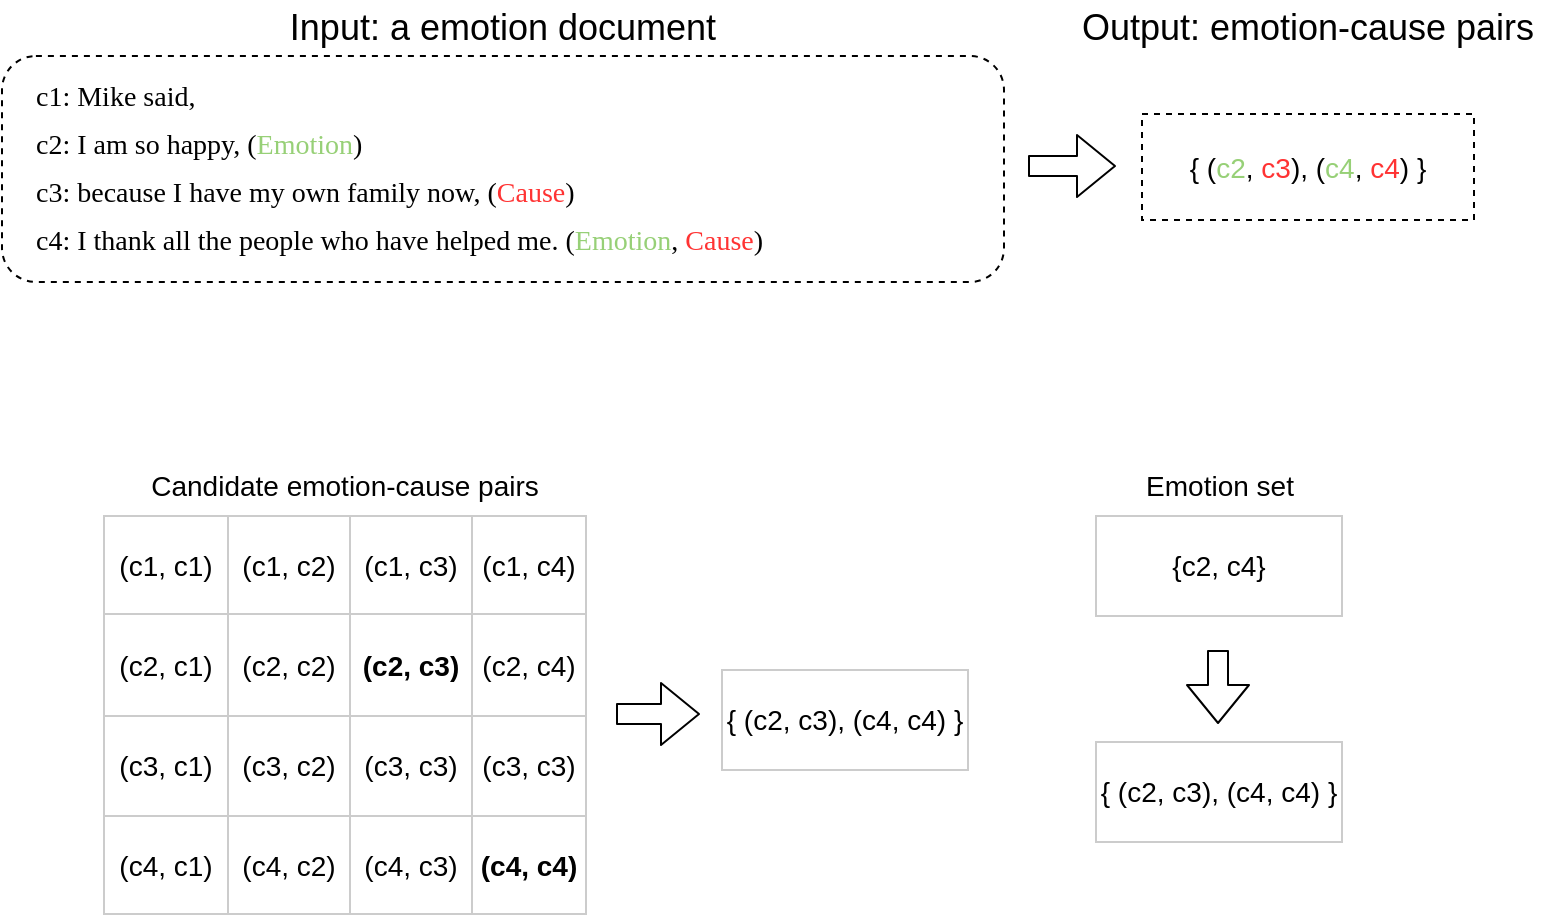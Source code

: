 <mxfile version="14.8.6" type="github">
  <diagram id="4_BCtRtNaMnRbEcq8JJH" name="Page-1">
    <mxGraphModel dx="898" dy="490" grid="0" gridSize="10" guides="1" tooltips="1" connect="1" arrows="1" fold="1" page="1" pageScale="1" pageWidth="827" pageHeight="1169" background="none" math="0" shadow="0">
      <root>
        <mxCell id="0" />
        <mxCell id="1" parent="0" />
        <mxCell id="9JfLr56fLFELNTdt5D4B-2" value="" style="rounded=1;whiteSpace=wrap;html=1;dashed=1;strokeWidth=1;perimeterSpacing=1;" parent="1" vertex="1">
          <mxGeometry x="33" y="86" width="501" height="113" as="geometry" />
        </mxCell>
        <mxCell id="9JfLr56fLFELNTdt5D4B-1" value="&lt;p&gt;&lt;font face=&quot;Verdana&quot; style=&quot;line-height: 200%&quot;&gt;&lt;font style=&quot;font-size: 14px&quot;&gt;&lt;font&gt;c1: Mike said,&lt;br&gt;&lt;/font&gt;&lt;font&gt;c2: I am so happy, (&lt;font color=&quot;#97d077&quot;&gt;Emotion&lt;/font&gt;)&lt;br&gt;&lt;/font&gt;&lt;font&gt;c3: because I have my own family now, (&lt;font color=&quot;#ff3333&quot;&gt;Cause&lt;/font&gt;)&lt;br&gt;&lt;/font&gt;&lt;font&gt;c4: I thank all the people who have helped me. (&lt;font color=&quot;#97d077&quot;&gt;Emotion&lt;/font&gt;,&lt;font color=&quot;#ea6b66&quot;&gt; &lt;/font&gt;&lt;font color=&quot;#ff3333&quot;&gt;Cause&lt;/font&gt;)&lt;/font&gt;&lt;/font&gt;&lt;br&gt;&lt;/font&gt;&lt;/p&gt;" style="text;html=1;strokeColor=none;fillColor=none;align=left;verticalAlign=middle;whiteSpace=wrap;rounded=0;strokeWidth=9;perimeterSpacing=1;" parent="1" vertex="1">
          <mxGeometry x="48" y="89" width="488" height="105" as="geometry" />
        </mxCell>
        <mxCell id="9JfLr56fLFELNTdt5D4B-5" value="&lt;font style=&quot;font-size: 18px&quot;&gt;Input: a emotion document&lt;/font&gt;" style="text;html=1;strokeColor=none;fillColor=none;align=center;verticalAlign=middle;whiteSpace=wrap;rounded=0;dashed=1;" parent="1" vertex="1">
          <mxGeometry x="162" y="58" width="243" height="28" as="geometry" />
        </mxCell>
        <mxCell id="9JfLr56fLFELNTdt5D4B-7" value="&lt;font style=&quot;font-size: 18px&quot;&gt;Output: emotion-cause pairs&lt;/font&gt;" style="text;html=1;strokeColor=none;fillColor=none;align=center;verticalAlign=middle;whiteSpace=wrap;rounded=0;dashed=1;" parent="1" vertex="1">
          <mxGeometry x="567" y="58" width="238" height="28" as="geometry" />
        </mxCell>
        <mxCell id="9JfLr56fLFELNTdt5D4B-13" value="&lt;font style=&quot;font-size: 14px&quot;&gt;{ (&lt;font color=&quot;#97d077&quot;&gt;c2&lt;/font&gt;, &lt;font color=&quot;#ff3333&quot;&gt;c3&lt;/font&gt;), (&lt;font color=&quot;#97d077&quot;&gt;c4&lt;/font&gt;, &lt;font color=&quot;#ff3333&quot;&gt;c4&lt;/font&gt;) }&lt;/font&gt;" style="rounded=0;whiteSpace=wrap;html=1;dashed=1;strokeWidth=1;" parent="1" vertex="1">
          <mxGeometry x="603" y="115" width="166" height="53" as="geometry" />
        </mxCell>
        <mxCell id="9JfLr56fLFELNTdt5D4B-15" value="" style="endArrow=classic;html=1;shape=flexArrow;" parent="1" edge="1">
          <mxGeometry width="50" height="50" relative="1" as="geometry">
            <mxPoint x="546" y="141" as="sourcePoint" />
            <mxPoint x="590" y="141" as="targetPoint" />
          </mxGeometry>
        </mxCell>
        <mxCell id="tjy2EWPSMk6jfCMkUfoy-2" value="" style="shape=table;startSize=0;container=1;collapsible=0;childLayout=tableLayout;strokeColor=#CCCCCC;" parent="1" vertex="1">
          <mxGeometry x="84" y="316" width="241" height="199" as="geometry" />
        </mxCell>
        <mxCell id="tjy2EWPSMk6jfCMkUfoy-3" value="" style="shape=partialRectangle;collapsible=0;dropTarget=0;pointerEvents=0;fillColor=none;top=0;left=0;bottom=0;right=0;points=[[0,0.5],[1,0.5]];portConstraint=eastwest;" parent="tjy2EWPSMk6jfCMkUfoy-2" vertex="1">
          <mxGeometry width="241" height="49" as="geometry" />
        </mxCell>
        <mxCell id="tjy2EWPSMk6jfCMkUfoy-4" value="&lt;font style=&quot;font-size: 14px&quot;&gt;(c1, c1)&lt;/font&gt;" style="shape=partialRectangle;html=1;whiteSpace=wrap;connectable=0;overflow=hidden;fillColor=none;top=0;left=0;bottom=0;right=0;" parent="tjy2EWPSMk6jfCMkUfoy-3" vertex="1">
          <mxGeometry width="62" height="49" as="geometry" />
        </mxCell>
        <mxCell id="tjy2EWPSMk6jfCMkUfoy-5" value="&lt;font style=&quot;font-size: 14px&quot;&gt;(c1, c2)&lt;/font&gt;" style="shape=partialRectangle;html=1;whiteSpace=wrap;connectable=0;overflow=hidden;fillColor=none;top=0;left=0;bottom=0;right=0;" parent="tjy2EWPSMk6jfCMkUfoy-3" vertex="1">
          <mxGeometry x="62" width="61" height="49" as="geometry" />
        </mxCell>
        <mxCell id="tjy2EWPSMk6jfCMkUfoy-6" value="&lt;span&gt;&lt;font style=&quot;font-size: 14px&quot;&gt;(c1, c3)&lt;/font&gt;&lt;/span&gt;" style="shape=partialRectangle;html=1;whiteSpace=wrap;connectable=0;overflow=hidden;fillColor=none;top=0;left=0;bottom=0;right=0;" parent="tjy2EWPSMk6jfCMkUfoy-3" vertex="1">
          <mxGeometry x="123" width="61" height="49" as="geometry" />
        </mxCell>
        <mxCell id="tjy2EWPSMk6jfCMkUfoy-7" value="&lt;span&gt;&lt;font style=&quot;font-size: 14px&quot;&gt;(c1, c4)&lt;/font&gt;&lt;/span&gt;" style="shape=partialRectangle;html=1;whiteSpace=wrap;connectable=0;overflow=hidden;fillColor=none;top=0;left=0;bottom=0;right=0;" parent="tjy2EWPSMk6jfCMkUfoy-3" vertex="1">
          <mxGeometry x="184" width="57" height="49" as="geometry" />
        </mxCell>
        <mxCell id="tjy2EWPSMk6jfCMkUfoy-8" value="" style="shape=partialRectangle;collapsible=0;dropTarget=0;pointerEvents=0;fillColor=none;top=0;left=0;bottom=0;right=0;points=[[0,0.5],[1,0.5]];portConstraint=eastwest;" parent="tjy2EWPSMk6jfCMkUfoy-2" vertex="1">
          <mxGeometry y="49" width="241" height="51" as="geometry" />
        </mxCell>
        <mxCell id="tjy2EWPSMk6jfCMkUfoy-9" value="&lt;font style=&quot;font-size: 14px&quot;&gt;(c2, c1)&lt;/font&gt;" style="shape=partialRectangle;html=1;whiteSpace=wrap;connectable=0;overflow=hidden;fillColor=none;top=0;left=0;bottom=0;right=0;" parent="tjy2EWPSMk6jfCMkUfoy-8" vertex="1">
          <mxGeometry width="62" height="51" as="geometry" />
        </mxCell>
        <mxCell id="tjy2EWPSMk6jfCMkUfoy-10" value="&lt;span style=&quot;font-size: 14px&quot;&gt;(c2, c2)&lt;/span&gt;" style="shape=partialRectangle;html=1;whiteSpace=wrap;connectable=0;overflow=hidden;fillColor=none;top=0;left=0;bottom=0;right=0;" parent="tjy2EWPSMk6jfCMkUfoy-8" vertex="1">
          <mxGeometry x="62" width="61" height="51" as="geometry" />
        </mxCell>
        <mxCell id="tjy2EWPSMk6jfCMkUfoy-11" value="&lt;span style=&quot;font-size: 14px&quot;&gt;&lt;b&gt;(c2, c3)&lt;/b&gt;&lt;/span&gt;" style="shape=partialRectangle;html=1;whiteSpace=wrap;connectable=0;overflow=hidden;fillColor=none;top=0;left=0;bottom=0;right=0;" parent="tjy2EWPSMk6jfCMkUfoy-8" vertex="1">
          <mxGeometry x="123" width="61" height="51" as="geometry" />
        </mxCell>
        <mxCell id="tjy2EWPSMk6jfCMkUfoy-12" value="&lt;span style=&quot;font-size: 14px&quot;&gt;(c2, c4)&lt;/span&gt;" style="shape=partialRectangle;html=1;whiteSpace=wrap;connectable=0;overflow=hidden;fillColor=none;top=0;left=0;bottom=0;right=0;" parent="tjy2EWPSMk6jfCMkUfoy-8" vertex="1">
          <mxGeometry x="184" width="57" height="51" as="geometry" />
        </mxCell>
        <mxCell id="tjy2EWPSMk6jfCMkUfoy-13" value="" style="shape=partialRectangle;collapsible=0;dropTarget=0;pointerEvents=0;fillColor=none;top=0;left=0;bottom=0;right=0;points=[[0,0.5],[1,0.5]];portConstraint=eastwest;" parent="tjy2EWPSMk6jfCMkUfoy-2" vertex="1">
          <mxGeometry y="100" width="241" height="50" as="geometry" />
        </mxCell>
        <mxCell id="tjy2EWPSMk6jfCMkUfoy-14" value="&lt;span style=&quot;font-size: 14px&quot;&gt;(c3, c1)&lt;/span&gt;" style="shape=partialRectangle;html=1;whiteSpace=wrap;connectable=0;overflow=hidden;fillColor=none;top=0;left=0;bottom=0;right=0;" parent="tjy2EWPSMk6jfCMkUfoy-13" vertex="1">
          <mxGeometry width="62" height="50" as="geometry" />
        </mxCell>
        <mxCell id="tjy2EWPSMk6jfCMkUfoy-15" value="&lt;span style=&quot;font-size: 14px&quot;&gt;(c3, c2)&lt;/span&gt;" style="shape=partialRectangle;html=1;whiteSpace=wrap;connectable=0;overflow=hidden;fillColor=none;top=0;left=0;bottom=0;right=0;" parent="tjy2EWPSMk6jfCMkUfoy-13" vertex="1">
          <mxGeometry x="62" width="61" height="50" as="geometry" />
        </mxCell>
        <mxCell id="tjy2EWPSMk6jfCMkUfoy-16" value="&lt;span style=&quot;font-size: 14px&quot;&gt;(c3, c3)&lt;/span&gt;" style="shape=partialRectangle;html=1;whiteSpace=wrap;connectable=0;overflow=hidden;fillColor=none;top=0;left=0;bottom=0;right=0;" parent="tjy2EWPSMk6jfCMkUfoy-13" vertex="1">
          <mxGeometry x="123" width="61" height="50" as="geometry" />
        </mxCell>
        <mxCell id="tjy2EWPSMk6jfCMkUfoy-17" value="&lt;span style=&quot;font-size: 14px&quot;&gt;(c3, c3)&lt;/span&gt;" style="shape=partialRectangle;html=1;whiteSpace=wrap;connectable=0;overflow=hidden;fillColor=none;top=0;left=0;bottom=0;right=0;" parent="tjy2EWPSMk6jfCMkUfoy-13" vertex="1">
          <mxGeometry x="184" width="57" height="50" as="geometry" />
        </mxCell>
        <mxCell id="tjy2EWPSMk6jfCMkUfoy-18" value="" style="shape=partialRectangle;collapsible=0;dropTarget=0;pointerEvents=0;fillColor=none;top=0;left=0;bottom=0;right=0;points=[[0,0.5],[1,0.5]];portConstraint=eastwest;" parent="tjy2EWPSMk6jfCMkUfoy-2" vertex="1">
          <mxGeometry y="150" width="241" height="49" as="geometry" />
        </mxCell>
        <mxCell id="tjy2EWPSMk6jfCMkUfoy-19" value="&lt;span style=&quot;font-size: 14px&quot;&gt;(c4, c1)&lt;/span&gt;" style="shape=partialRectangle;html=1;whiteSpace=wrap;connectable=0;overflow=hidden;fillColor=none;top=0;left=0;bottom=0;right=0;" parent="tjy2EWPSMk6jfCMkUfoy-18" vertex="1">
          <mxGeometry width="62" height="49" as="geometry" />
        </mxCell>
        <mxCell id="tjy2EWPSMk6jfCMkUfoy-20" value="&lt;span style=&quot;font-size: 14px&quot;&gt;(c4, c2)&lt;/span&gt;" style="shape=partialRectangle;html=1;whiteSpace=wrap;connectable=0;overflow=hidden;fillColor=none;top=0;left=0;bottom=0;right=0;" parent="tjy2EWPSMk6jfCMkUfoy-18" vertex="1">
          <mxGeometry x="62" width="61" height="49" as="geometry" />
        </mxCell>
        <mxCell id="tjy2EWPSMk6jfCMkUfoy-21" value="&lt;span style=&quot;font-size: 14px&quot;&gt;(c4, c3)&lt;/span&gt;" style="shape=partialRectangle;html=1;whiteSpace=wrap;connectable=0;overflow=hidden;fillColor=none;top=0;left=0;bottom=0;right=0;" parent="tjy2EWPSMk6jfCMkUfoy-18" vertex="1">
          <mxGeometry x="123" width="61" height="49" as="geometry" />
        </mxCell>
        <mxCell id="tjy2EWPSMk6jfCMkUfoy-22" value="&lt;span style=&quot;font-size: 14px&quot;&gt;&lt;b&gt;(c4, c4)&lt;/b&gt;&lt;/span&gt;" style="shape=partialRectangle;html=1;whiteSpace=wrap;connectable=0;overflow=hidden;fillColor=none;top=0;left=0;bottom=0;right=0;" parent="tjy2EWPSMk6jfCMkUfoy-18" vertex="1">
          <mxGeometry x="184" width="57" height="49" as="geometry" />
        </mxCell>
        <mxCell id="tjy2EWPSMk6jfCMkUfoy-28" value="" style="endArrow=classic;html=1;shape=flexArrow;" parent="1" edge="1">
          <mxGeometry width="50" height="50" relative="1" as="geometry">
            <mxPoint x="340" y="415" as="sourcePoint" />
            <mxPoint x="382" y="415" as="targetPoint" />
          </mxGeometry>
        </mxCell>
        <mxCell id="tjy2EWPSMk6jfCMkUfoy-29" value="&lt;font style=&quot;font-size: 14px&quot;&gt;{ (c2, c3), (c4, c4) }&lt;/font&gt;" style="rounded=0;whiteSpace=wrap;html=1;strokeWidth=1;strokeColor=#CCCCCC;" parent="1" vertex="1">
          <mxGeometry x="393" y="393" width="123" height="50" as="geometry" />
        </mxCell>
        <mxCell id="tjy2EWPSMk6jfCMkUfoy-30" value="&lt;font style=&quot;font-size: 14px&quot;&gt;{c2, c4}&lt;/font&gt;" style="rounded=0;whiteSpace=wrap;html=1;strokeWidth=1;strokeColor=#CCCCCC;" parent="1" vertex="1">
          <mxGeometry x="580" y="316" width="123" height="50" as="geometry" />
        </mxCell>
        <mxCell id="tjy2EWPSMk6jfCMkUfoy-31" value="&lt;font style=&quot;font-size: 14px&quot;&gt;Emotion set&lt;/font&gt;" style="text;html=1;strokeColor=none;fillColor=none;align=center;verticalAlign=middle;whiteSpace=wrap;rounded=0;" parent="1" vertex="1">
          <mxGeometry x="603.5" y="291" width="76" height="20" as="geometry" />
        </mxCell>
        <mxCell id="tjy2EWPSMk6jfCMkUfoy-33" value="&lt;font style=&quot;font-size: 14px&quot;&gt;Candidate emotion-cause pairs&lt;/font&gt;" style="text;html=1;strokeColor=none;fillColor=none;align=center;verticalAlign=middle;whiteSpace=wrap;rounded=0;rotation=0;" parent="1" vertex="1">
          <mxGeometry x="98" y="291" width="213" height="20" as="geometry" />
        </mxCell>
        <mxCell id="tjy2EWPSMk6jfCMkUfoy-34" value="" style="endArrow=classic;html=1;shape=flexArrow;" parent="1" edge="1">
          <mxGeometry width="50" height="50" relative="1" as="geometry">
            <mxPoint x="641" y="383" as="sourcePoint" />
            <mxPoint x="641" y="420" as="targetPoint" />
          </mxGeometry>
        </mxCell>
        <mxCell id="tjy2EWPSMk6jfCMkUfoy-35" value="&lt;font style=&quot;font-size: 14px&quot;&gt;{ (c2, c3), (c4, c4) }&lt;/font&gt;" style="rounded=0;whiteSpace=wrap;html=1;strokeWidth=1;strokeColor=#CCCCCC;" parent="1" vertex="1">
          <mxGeometry x="580" y="429" width="123" height="50" as="geometry" />
        </mxCell>
      </root>
    </mxGraphModel>
  </diagram>
</mxfile>
